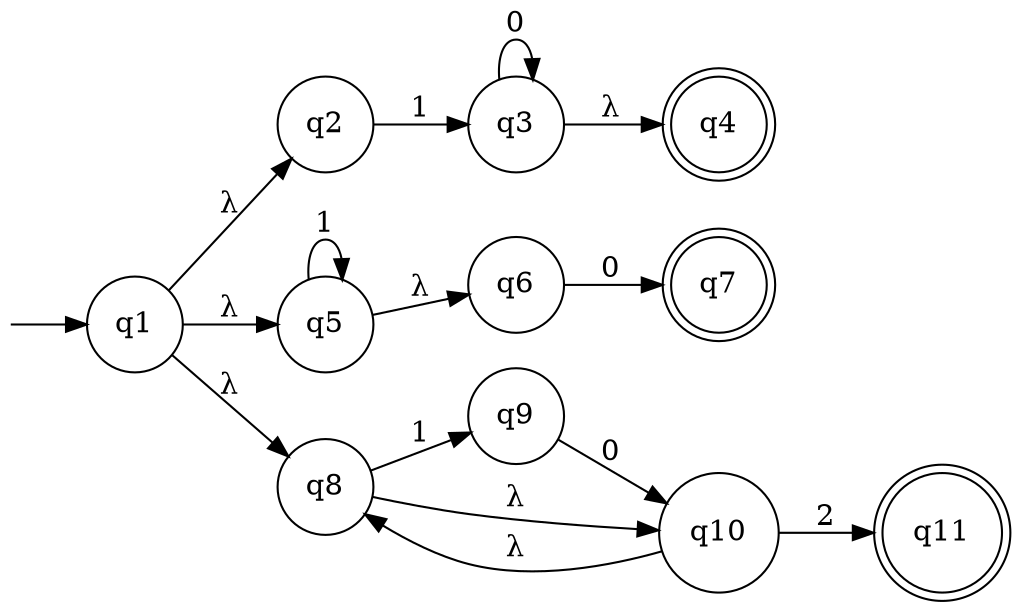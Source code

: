 digraph {
  rankdir = LR;
  node [shape=circle];

  start [label="", shape=none, width=0, height=0];
  1 [label="q1"];
  2 [label="q2"];
  3 [label="q3"];
  4 [label="q4", shape=doublecircle];
  5 [label="q5"];
  6 [label="q6"];
  7 [label="q7", shape=doublecircle];
  8 [label="q8"];
  9 [label="q9"];
  10 [label="q10"];
  11 [label="q11", shape=doublecircle];

  start-> 1;
  1 -> 2 [label="&#955;"];
  1 -> 5 [label="&#955;"];
  1 -> 8 [label="&#955;"];

  2 -> 3 [label="1"];
  3 -> 3 [label="0"];
  3 -> 4 [label="&#955;"];

  5 -> 6 [label="&#955;"];
  5 -> 5 [label="1"];
  6 -> 7 [label="0"];

  8 -> 9 [label="1"];
  8 -> 10 [label="&#955;"];
  9 -> 10 [label="0"];
  10 -> 8 [label="&#955;"];
  10 -> 11 [label="2"];
}

